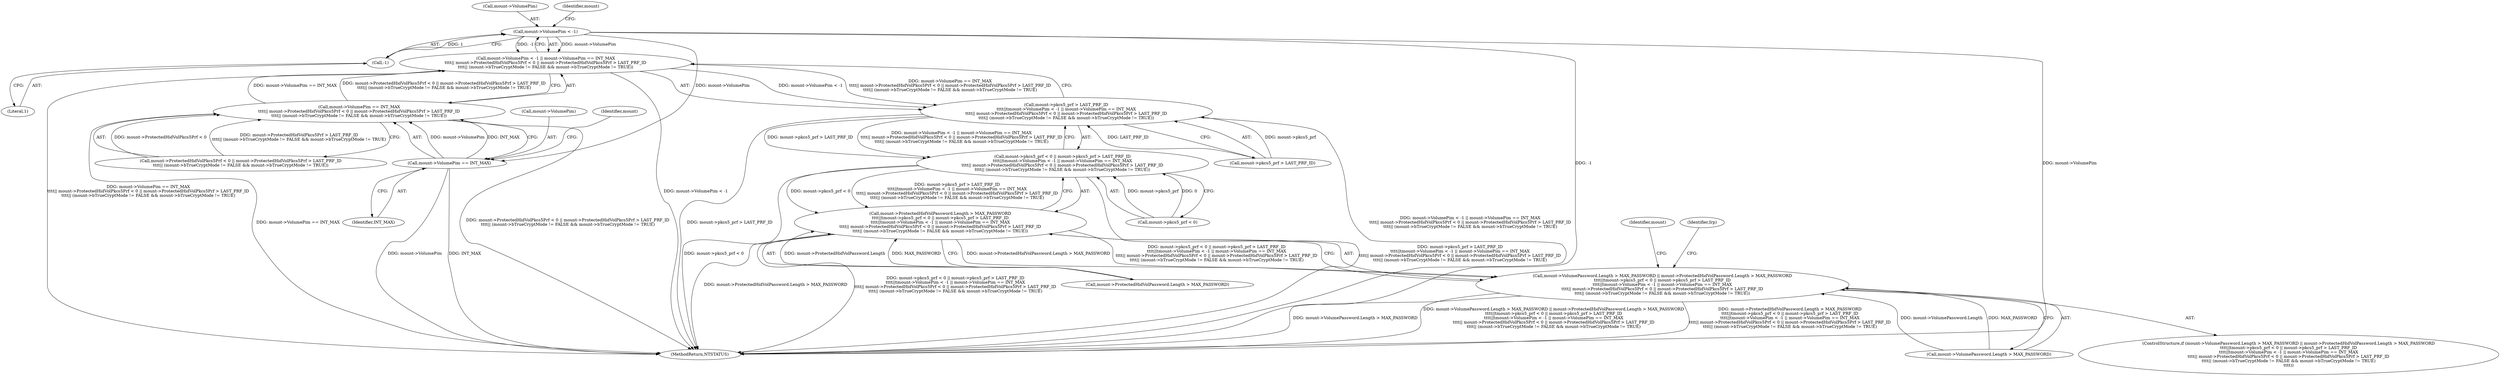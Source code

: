 digraph "0_VeraCrypt_f30f9339c9a0b9bbcc6f5ad38804af39db1f479e@pointer" {
"1002520" [label="(Call,mount->VolumePim < -1)"];
"1002524" [label="(Call,-1)"];
"1002519" [label="(Call,mount->VolumePim < -1 || mount->VolumePim == INT_MAX\n\t\t\t\t|| mount->ProtectedHidVolPkcs5Prf < 0 || mount->ProtectedHidVolPkcs5Prf > LAST_PRF_ID\n\t\t\t\t|| (mount->bTrueCryptMode != FALSE && mount->bTrueCryptMode != TRUE))"];
"1002513" [label="(Call,mount->pkcs5_prf > LAST_PRF_ID\n\t\t\t\t||\tmount->VolumePim < -1 || mount->VolumePim == INT_MAX\n\t\t\t\t|| mount->ProtectedHidVolPkcs5Prf < 0 || mount->ProtectedHidVolPkcs5Prf > LAST_PRF_ID\n\t\t\t\t|| (mount->bTrueCryptMode != FALSE && mount->bTrueCryptMode != TRUE))"];
"1002507" [label="(Call,mount->pkcs5_prf < 0 || mount->pkcs5_prf > LAST_PRF_ID\n\t\t\t\t||\tmount->VolumePim < -1 || mount->VolumePim == INT_MAX\n\t\t\t\t|| mount->ProtectedHidVolPkcs5Prf < 0 || mount->ProtectedHidVolPkcs5Prf > LAST_PRF_ID\n\t\t\t\t|| (mount->bTrueCryptMode != FALSE && mount->bTrueCryptMode != TRUE))"];
"1002499" [label="(Call,mount->ProtectedHidVolPassword.Length > MAX_PASSWORD\n\t\t\t\t||\tmount->pkcs5_prf < 0 || mount->pkcs5_prf > LAST_PRF_ID\n\t\t\t\t||\tmount->VolumePim < -1 || mount->VolumePim == INT_MAX\n\t\t\t\t|| mount->ProtectedHidVolPkcs5Prf < 0 || mount->ProtectedHidVolPkcs5Prf > LAST_PRF_ID\n\t\t\t\t|| (mount->bTrueCryptMode != FALSE && mount->bTrueCryptMode != TRUE))"];
"1002491" [label="(Call,mount->VolumePassword.Length > MAX_PASSWORD || mount->ProtectedHidVolPassword.Length > MAX_PASSWORD\n\t\t\t\t||\tmount->pkcs5_prf < 0 || mount->pkcs5_prf > LAST_PRF_ID\n\t\t\t\t||\tmount->VolumePim < -1 || mount->VolumePim == INT_MAX\n\t\t\t\t|| mount->ProtectedHidVolPkcs5Prf < 0 || mount->ProtectedHidVolPkcs5Prf > LAST_PRF_ID\n\t\t\t\t|| (mount->bTrueCryptMode != FALSE && mount->bTrueCryptMode != TRUE))"];
"1002527" [label="(Call,mount->VolumePim == INT_MAX)"];
"1002526" [label="(Call,mount->VolumePim == INT_MAX\n\t\t\t\t|| mount->ProtectedHidVolPkcs5Prf < 0 || mount->ProtectedHidVolPkcs5Prf > LAST_PRF_ID\n\t\t\t\t|| (mount->bTrueCryptMode != FALSE && mount->bTrueCryptMode != TRUE))"];
"1002513" [label="(Call,mount->pkcs5_prf > LAST_PRF_ID\n\t\t\t\t||\tmount->VolumePim < -1 || mount->VolumePim == INT_MAX\n\t\t\t\t|| mount->ProtectedHidVolPkcs5Prf < 0 || mount->ProtectedHidVolPkcs5Prf > LAST_PRF_ID\n\t\t\t\t|| (mount->bTrueCryptMode != FALSE && mount->bTrueCryptMode != TRUE))"];
"1002521" [label="(Call,mount->VolumePim)"];
"1002491" [label="(Call,mount->VolumePassword.Length > MAX_PASSWORD || mount->ProtectedHidVolPassword.Length > MAX_PASSWORD\n\t\t\t\t||\tmount->pkcs5_prf < 0 || mount->pkcs5_prf > LAST_PRF_ID\n\t\t\t\t||\tmount->VolumePim < -1 || mount->VolumePim == INT_MAX\n\t\t\t\t|| mount->ProtectedHidVolPkcs5Prf < 0 || mount->ProtectedHidVolPkcs5Prf > LAST_PRF_ID\n\t\t\t\t|| (mount->bTrueCryptMode != FALSE && mount->bTrueCryptMode != TRUE))"];
"1002573" [label="(Identifier,mount)"];
"1002529" [label="(Identifier,mount)"];
"1002492" [label="(Call,mount->VolumePassword.Length > MAX_PASSWORD)"];
"1002524" [label="(Call,-1)"];
"1002500" [label="(Call,mount->ProtectedHidVolPassword.Length > MAX_PASSWORD)"];
"1002490" [label="(ControlStructure,if (mount->VolumePassword.Length > MAX_PASSWORD || mount->ProtectedHidVolPassword.Length > MAX_PASSWORD\n\t\t\t\t||\tmount->pkcs5_prf < 0 || mount->pkcs5_prf > LAST_PRF_ID\n\t\t\t\t||\tmount->VolumePim < -1 || mount->VolumePim == INT_MAX\n\t\t\t\t|| mount->ProtectedHidVolPkcs5Prf < 0 || mount->ProtectedHidVolPkcs5Prf > LAST_PRF_ID\n\t\t\t\t|| (mount->bTrueCryptMode != FALSE && mount->bTrueCryptMode != TRUE)\n\t\t\t\t))"];
"1002526" [label="(Call,mount->VolumePim == INT_MAX\n\t\t\t\t|| mount->ProtectedHidVolPkcs5Prf < 0 || mount->ProtectedHidVolPkcs5Prf > LAST_PRF_ID\n\t\t\t\t|| (mount->bTrueCryptMode != FALSE && mount->bTrueCryptMode != TRUE))"];
"1002559" [label="(Identifier,Irp)"];
"1002499" [label="(Call,mount->ProtectedHidVolPassword.Length > MAX_PASSWORD\n\t\t\t\t||\tmount->pkcs5_prf < 0 || mount->pkcs5_prf > LAST_PRF_ID\n\t\t\t\t||\tmount->VolumePim < -1 || mount->VolumePim == INT_MAX\n\t\t\t\t|| mount->ProtectedHidVolPkcs5Prf < 0 || mount->ProtectedHidVolPkcs5Prf > LAST_PRF_ID\n\t\t\t\t|| (mount->bTrueCryptMode != FALSE && mount->bTrueCryptMode != TRUE))"];
"1002520" [label="(Call,mount->VolumePim < -1)"];
"1002531" [label="(Identifier,INT_MAX)"];
"1002525" [label="(Literal,1)"];
"1002519" [label="(Call,mount->VolumePim < -1 || mount->VolumePim == INT_MAX\n\t\t\t\t|| mount->ProtectedHidVolPkcs5Prf < 0 || mount->ProtectedHidVolPkcs5Prf > LAST_PRF_ID\n\t\t\t\t|| (mount->bTrueCryptMode != FALSE && mount->bTrueCryptMode != TRUE))"];
"1002507" [label="(Call,mount->pkcs5_prf < 0 || mount->pkcs5_prf > LAST_PRF_ID\n\t\t\t\t||\tmount->VolumePim < -1 || mount->VolumePim == INT_MAX\n\t\t\t\t|| mount->ProtectedHidVolPkcs5Prf < 0 || mount->ProtectedHidVolPkcs5Prf > LAST_PRF_ID\n\t\t\t\t|| (mount->bTrueCryptMode != FALSE && mount->bTrueCryptMode != TRUE))"];
"1002514" [label="(Call,mount->pkcs5_prf > LAST_PRF_ID)"];
"1002528" [label="(Call,mount->VolumePim)"];
"1002535" [label="(Identifier,mount)"];
"1002508" [label="(Call,mount->pkcs5_prf < 0)"];
"1003200" [label="(MethodReturn,NTSTATUS)"];
"1002527" [label="(Call,mount->VolumePim == INT_MAX)"];
"1002532" [label="(Call,mount->ProtectedHidVolPkcs5Prf < 0 || mount->ProtectedHidVolPkcs5Prf > LAST_PRF_ID\n\t\t\t\t|| (mount->bTrueCryptMode != FALSE && mount->bTrueCryptMode != TRUE))"];
"1002520" -> "1002519"  [label="AST: "];
"1002520" -> "1002524"  [label="CFG: "];
"1002521" -> "1002520"  [label="AST: "];
"1002524" -> "1002520"  [label="AST: "];
"1002529" -> "1002520"  [label="CFG: "];
"1002519" -> "1002520"  [label="CFG: "];
"1002520" -> "1003200"  [label="DDG: -1"];
"1002520" -> "1003200"  [label="DDG: mount->VolumePim"];
"1002520" -> "1002519"  [label="DDG: mount->VolumePim"];
"1002520" -> "1002519"  [label="DDG: -1"];
"1002524" -> "1002520"  [label="DDG: 1"];
"1002520" -> "1002527"  [label="DDG: mount->VolumePim"];
"1002524" -> "1002525"  [label="CFG: "];
"1002525" -> "1002524"  [label="AST: "];
"1002519" -> "1002513"  [label="AST: "];
"1002519" -> "1002526"  [label="CFG: "];
"1002526" -> "1002519"  [label="AST: "];
"1002513" -> "1002519"  [label="CFG: "];
"1002519" -> "1003200"  [label="DDG: mount->VolumePim == INT_MAX\n\t\t\t\t|| mount->ProtectedHidVolPkcs5Prf < 0 || mount->ProtectedHidVolPkcs5Prf > LAST_PRF_ID\n\t\t\t\t|| (mount->bTrueCryptMode != FALSE && mount->bTrueCryptMode != TRUE)"];
"1002519" -> "1003200"  [label="DDG: mount->VolumePim < -1"];
"1002519" -> "1002513"  [label="DDG: mount->VolumePim < -1"];
"1002519" -> "1002513"  [label="DDG: mount->VolumePim == INT_MAX\n\t\t\t\t|| mount->ProtectedHidVolPkcs5Prf < 0 || mount->ProtectedHidVolPkcs5Prf > LAST_PRF_ID\n\t\t\t\t|| (mount->bTrueCryptMode != FALSE && mount->bTrueCryptMode != TRUE)"];
"1002526" -> "1002519"  [label="DDG: mount->VolumePim == INT_MAX"];
"1002526" -> "1002519"  [label="DDG: mount->ProtectedHidVolPkcs5Prf < 0 || mount->ProtectedHidVolPkcs5Prf > LAST_PRF_ID\n\t\t\t\t|| (mount->bTrueCryptMode != FALSE && mount->bTrueCryptMode != TRUE)"];
"1002513" -> "1002507"  [label="AST: "];
"1002513" -> "1002514"  [label="CFG: "];
"1002514" -> "1002513"  [label="AST: "];
"1002507" -> "1002513"  [label="CFG: "];
"1002513" -> "1003200"  [label="DDG: mount->VolumePim < -1 || mount->VolumePim == INT_MAX\n\t\t\t\t|| mount->ProtectedHidVolPkcs5Prf < 0 || mount->ProtectedHidVolPkcs5Prf > LAST_PRF_ID\n\t\t\t\t|| (mount->bTrueCryptMode != FALSE && mount->bTrueCryptMode != TRUE)"];
"1002513" -> "1003200"  [label="DDG: mount->pkcs5_prf > LAST_PRF_ID"];
"1002513" -> "1002507"  [label="DDG: mount->pkcs5_prf > LAST_PRF_ID"];
"1002513" -> "1002507"  [label="DDG: mount->VolumePim < -1 || mount->VolumePim == INT_MAX\n\t\t\t\t|| mount->ProtectedHidVolPkcs5Prf < 0 || mount->ProtectedHidVolPkcs5Prf > LAST_PRF_ID\n\t\t\t\t|| (mount->bTrueCryptMode != FALSE && mount->bTrueCryptMode != TRUE)"];
"1002514" -> "1002513"  [label="DDG: mount->pkcs5_prf"];
"1002514" -> "1002513"  [label="DDG: LAST_PRF_ID"];
"1002507" -> "1002499"  [label="AST: "];
"1002507" -> "1002508"  [label="CFG: "];
"1002508" -> "1002507"  [label="AST: "];
"1002499" -> "1002507"  [label="CFG: "];
"1002507" -> "1003200"  [label="DDG: mount->pkcs5_prf < 0"];
"1002507" -> "1003200"  [label="DDG: mount->pkcs5_prf > LAST_PRF_ID\n\t\t\t\t||\tmount->VolumePim < -1 || mount->VolumePim == INT_MAX\n\t\t\t\t|| mount->ProtectedHidVolPkcs5Prf < 0 || mount->ProtectedHidVolPkcs5Prf > LAST_PRF_ID\n\t\t\t\t|| (mount->bTrueCryptMode != FALSE && mount->bTrueCryptMode != TRUE)"];
"1002507" -> "1002499"  [label="DDG: mount->pkcs5_prf < 0"];
"1002507" -> "1002499"  [label="DDG: mount->pkcs5_prf > LAST_PRF_ID\n\t\t\t\t||\tmount->VolumePim < -1 || mount->VolumePim == INT_MAX\n\t\t\t\t|| mount->ProtectedHidVolPkcs5Prf < 0 || mount->ProtectedHidVolPkcs5Prf > LAST_PRF_ID\n\t\t\t\t|| (mount->bTrueCryptMode != FALSE && mount->bTrueCryptMode != TRUE)"];
"1002508" -> "1002507"  [label="DDG: mount->pkcs5_prf"];
"1002508" -> "1002507"  [label="DDG: 0"];
"1002499" -> "1002491"  [label="AST: "];
"1002499" -> "1002500"  [label="CFG: "];
"1002500" -> "1002499"  [label="AST: "];
"1002491" -> "1002499"  [label="CFG: "];
"1002499" -> "1003200"  [label="DDG: mount->ProtectedHidVolPassword.Length > MAX_PASSWORD"];
"1002499" -> "1003200"  [label="DDG: mount->pkcs5_prf < 0 || mount->pkcs5_prf > LAST_PRF_ID\n\t\t\t\t||\tmount->VolumePim < -1 || mount->VolumePim == INT_MAX\n\t\t\t\t|| mount->ProtectedHidVolPkcs5Prf < 0 || mount->ProtectedHidVolPkcs5Prf > LAST_PRF_ID\n\t\t\t\t|| (mount->bTrueCryptMode != FALSE && mount->bTrueCryptMode != TRUE)"];
"1002499" -> "1002491"  [label="DDG: mount->ProtectedHidVolPassword.Length > MAX_PASSWORD"];
"1002499" -> "1002491"  [label="DDG: mount->pkcs5_prf < 0 || mount->pkcs5_prf > LAST_PRF_ID\n\t\t\t\t||\tmount->VolumePim < -1 || mount->VolumePim == INT_MAX\n\t\t\t\t|| mount->ProtectedHidVolPkcs5Prf < 0 || mount->ProtectedHidVolPkcs5Prf > LAST_PRF_ID\n\t\t\t\t|| (mount->bTrueCryptMode != FALSE && mount->bTrueCryptMode != TRUE)"];
"1002500" -> "1002499"  [label="DDG: mount->ProtectedHidVolPassword.Length"];
"1002500" -> "1002499"  [label="DDG: MAX_PASSWORD"];
"1002491" -> "1002490"  [label="AST: "];
"1002491" -> "1002492"  [label="CFG: "];
"1002492" -> "1002491"  [label="AST: "];
"1002559" -> "1002491"  [label="CFG: "];
"1002573" -> "1002491"  [label="CFG: "];
"1002491" -> "1003200"  [label="DDG: mount->ProtectedHidVolPassword.Length > MAX_PASSWORD\n\t\t\t\t||\tmount->pkcs5_prf < 0 || mount->pkcs5_prf > LAST_PRF_ID\n\t\t\t\t||\tmount->VolumePim < -1 || mount->VolumePim == INT_MAX\n\t\t\t\t|| mount->ProtectedHidVolPkcs5Prf < 0 || mount->ProtectedHidVolPkcs5Prf > LAST_PRF_ID\n\t\t\t\t|| (mount->bTrueCryptMode != FALSE && mount->bTrueCryptMode != TRUE)"];
"1002491" -> "1003200"  [label="DDG: mount->VolumePassword.Length > MAX_PASSWORD"];
"1002491" -> "1003200"  [label="DDG: mount->VolumePassword.Length > MAX_PASSWORD || mount->ProtectedHidVolPassword.Length > MAX_PASSWORD\n\t\t\t\t||\tmount->pkcs5_prf < 0 || mount->pkcs5_prf > LAST_PRF_ID\n\t\t\t\t||\tmount->VolumePim < -1 || mount->VolumePim == INT_MAX\n\t\t\t\t|| mount->ProtectedHidVolPkcs5Prf < 0 || mount->ProtectedHidVolPkcs5Prf > LAST_PRF_ID\n\t\t\t\t|| (mount->bTrueCryptMode != FALSE && mount->bTrueCryptMode != TRUE)"];
"1002492" -> "1002491"  [label="DDG: mount->VolumePassword.Length"];
"1002492" -> "1002491"  [label="DDG: MAX_PASSWORD"];
"1002527" -> "1002526"  [label="AST: "];
"1002527" -> "1002531"  [label="CFG: "];
"1002528" -> "1002527"  [label="AST: "];
"1002531" -> "1002527"  [label="AST: "];
"1002535" -> "1002527"  [label="CFG: "];
"1002526" -> "1002527"  [label="CFG: "];
"1002527" -> "1003200"  [label="DDG: mount->VolumePim"];
"1002527" -> "1003200"  [label="DDG: INT_MAX"];
"1002527" -> "1002526"  [label="DDG: mount->VolumePim"];
"1002527" -> "1002526"  [label="DDG: INT_MAX"];
"1002526" -> "1002532"  [label="CFG: "];
"1002532" -> "1002526"  [label="AST: "];
"1002526" -> "1003200"  [label="DDG: mount->ProtectedHidVolPkcs5Prf < 0 || mount->ProtectedHidVolPkcs5Prf > LAST_PRF_ID\n\t\t\t\t|| (mount->bTrueCryptMode != FALSE && mount->bTrueCryptMode != TRUE)"];
"1002526" -> "1003200"  [label="DDG: mount->VolumePim == INT_MAX"];
"1002532" -> "1002526"  [label="DDG: mount->ProtectedHidVolPkcs5Prf < 0"];
"1002532" -> "1002526"  [label="DDG: mount->ProtectedHidVolPkcs5Prf > LAST_PRF_ID\n\t\t\t\t|| (mount->bTrueCryptMode != FALSE && mount->bTrueCryptMode != TRUE)"];
}
